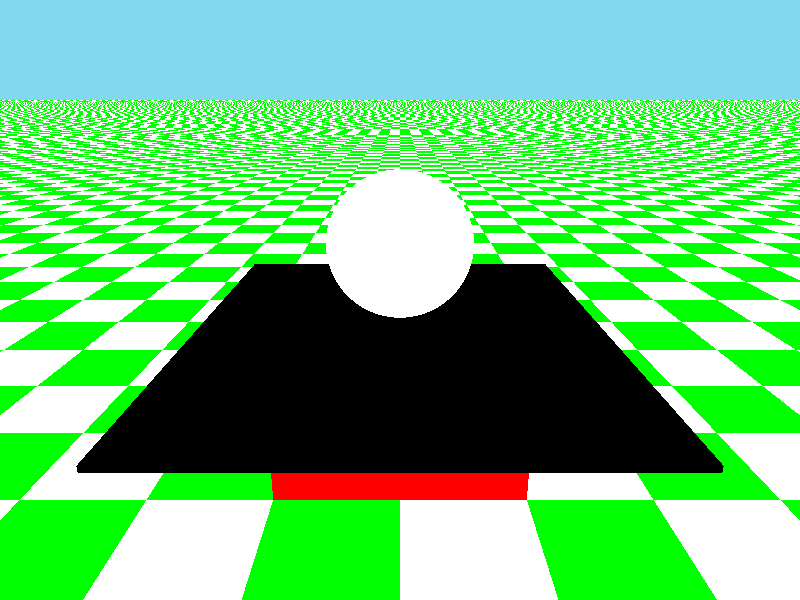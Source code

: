 // inclusion des couleurs prédéfinies
#include "colors.inc"

// définition de la couleur de fond
background { color SummerSky }

// positionnement de la caméra
camera {
  location <0, 3, -4>
  look_at <0, 1, 2>
}

// définition d'une source
light_source { 
  <15, 25, 1>
   color White
}

// Texture de la table (pied + plateau)
#declare MaTexture = texture { 
  pigment { color Red }
  finish {
    reflection { 0.5 }
  }
}

// définition du pied de table
box {
  <-1, 0, 0>, <1, 0.5, 1>
  texture { MaTexture }
}

// définition du plateau de table
box {
  <-2, 0.8, -0.8>, <2, 0.85, 4>
  /*material {
    texture {
      pigment { color Cyan transmit 0.7 filter 0.1 }
      finish {
	reflection { 0.2 }
      }
    }
  }*/
  texture { MaTexture pigment { 
    transmit 0.68 filter 0.1 
    } 
  }
  interior { ior 2.5 }
}

// définition d'une sphère
// En réglant ambient et diffuse sur 0
// La sphère devient complètement noire car
// (ambient) le niveau d'éclairage minimum est égal à 0
// et la lumière renvoyée vers la caméra (diffuse) l'est
// aussi.
sphere {
   <0, 1.6, 2>, 0.75
  texture {
    pigment { color White }
      finish {
        specular 1
        metallic
        reflection { .75 metallic }
      }
   }
}

// définition du sol
plane {
  <0, 1, 0>, 0
  texture { pigment { checker Green, White } }
}